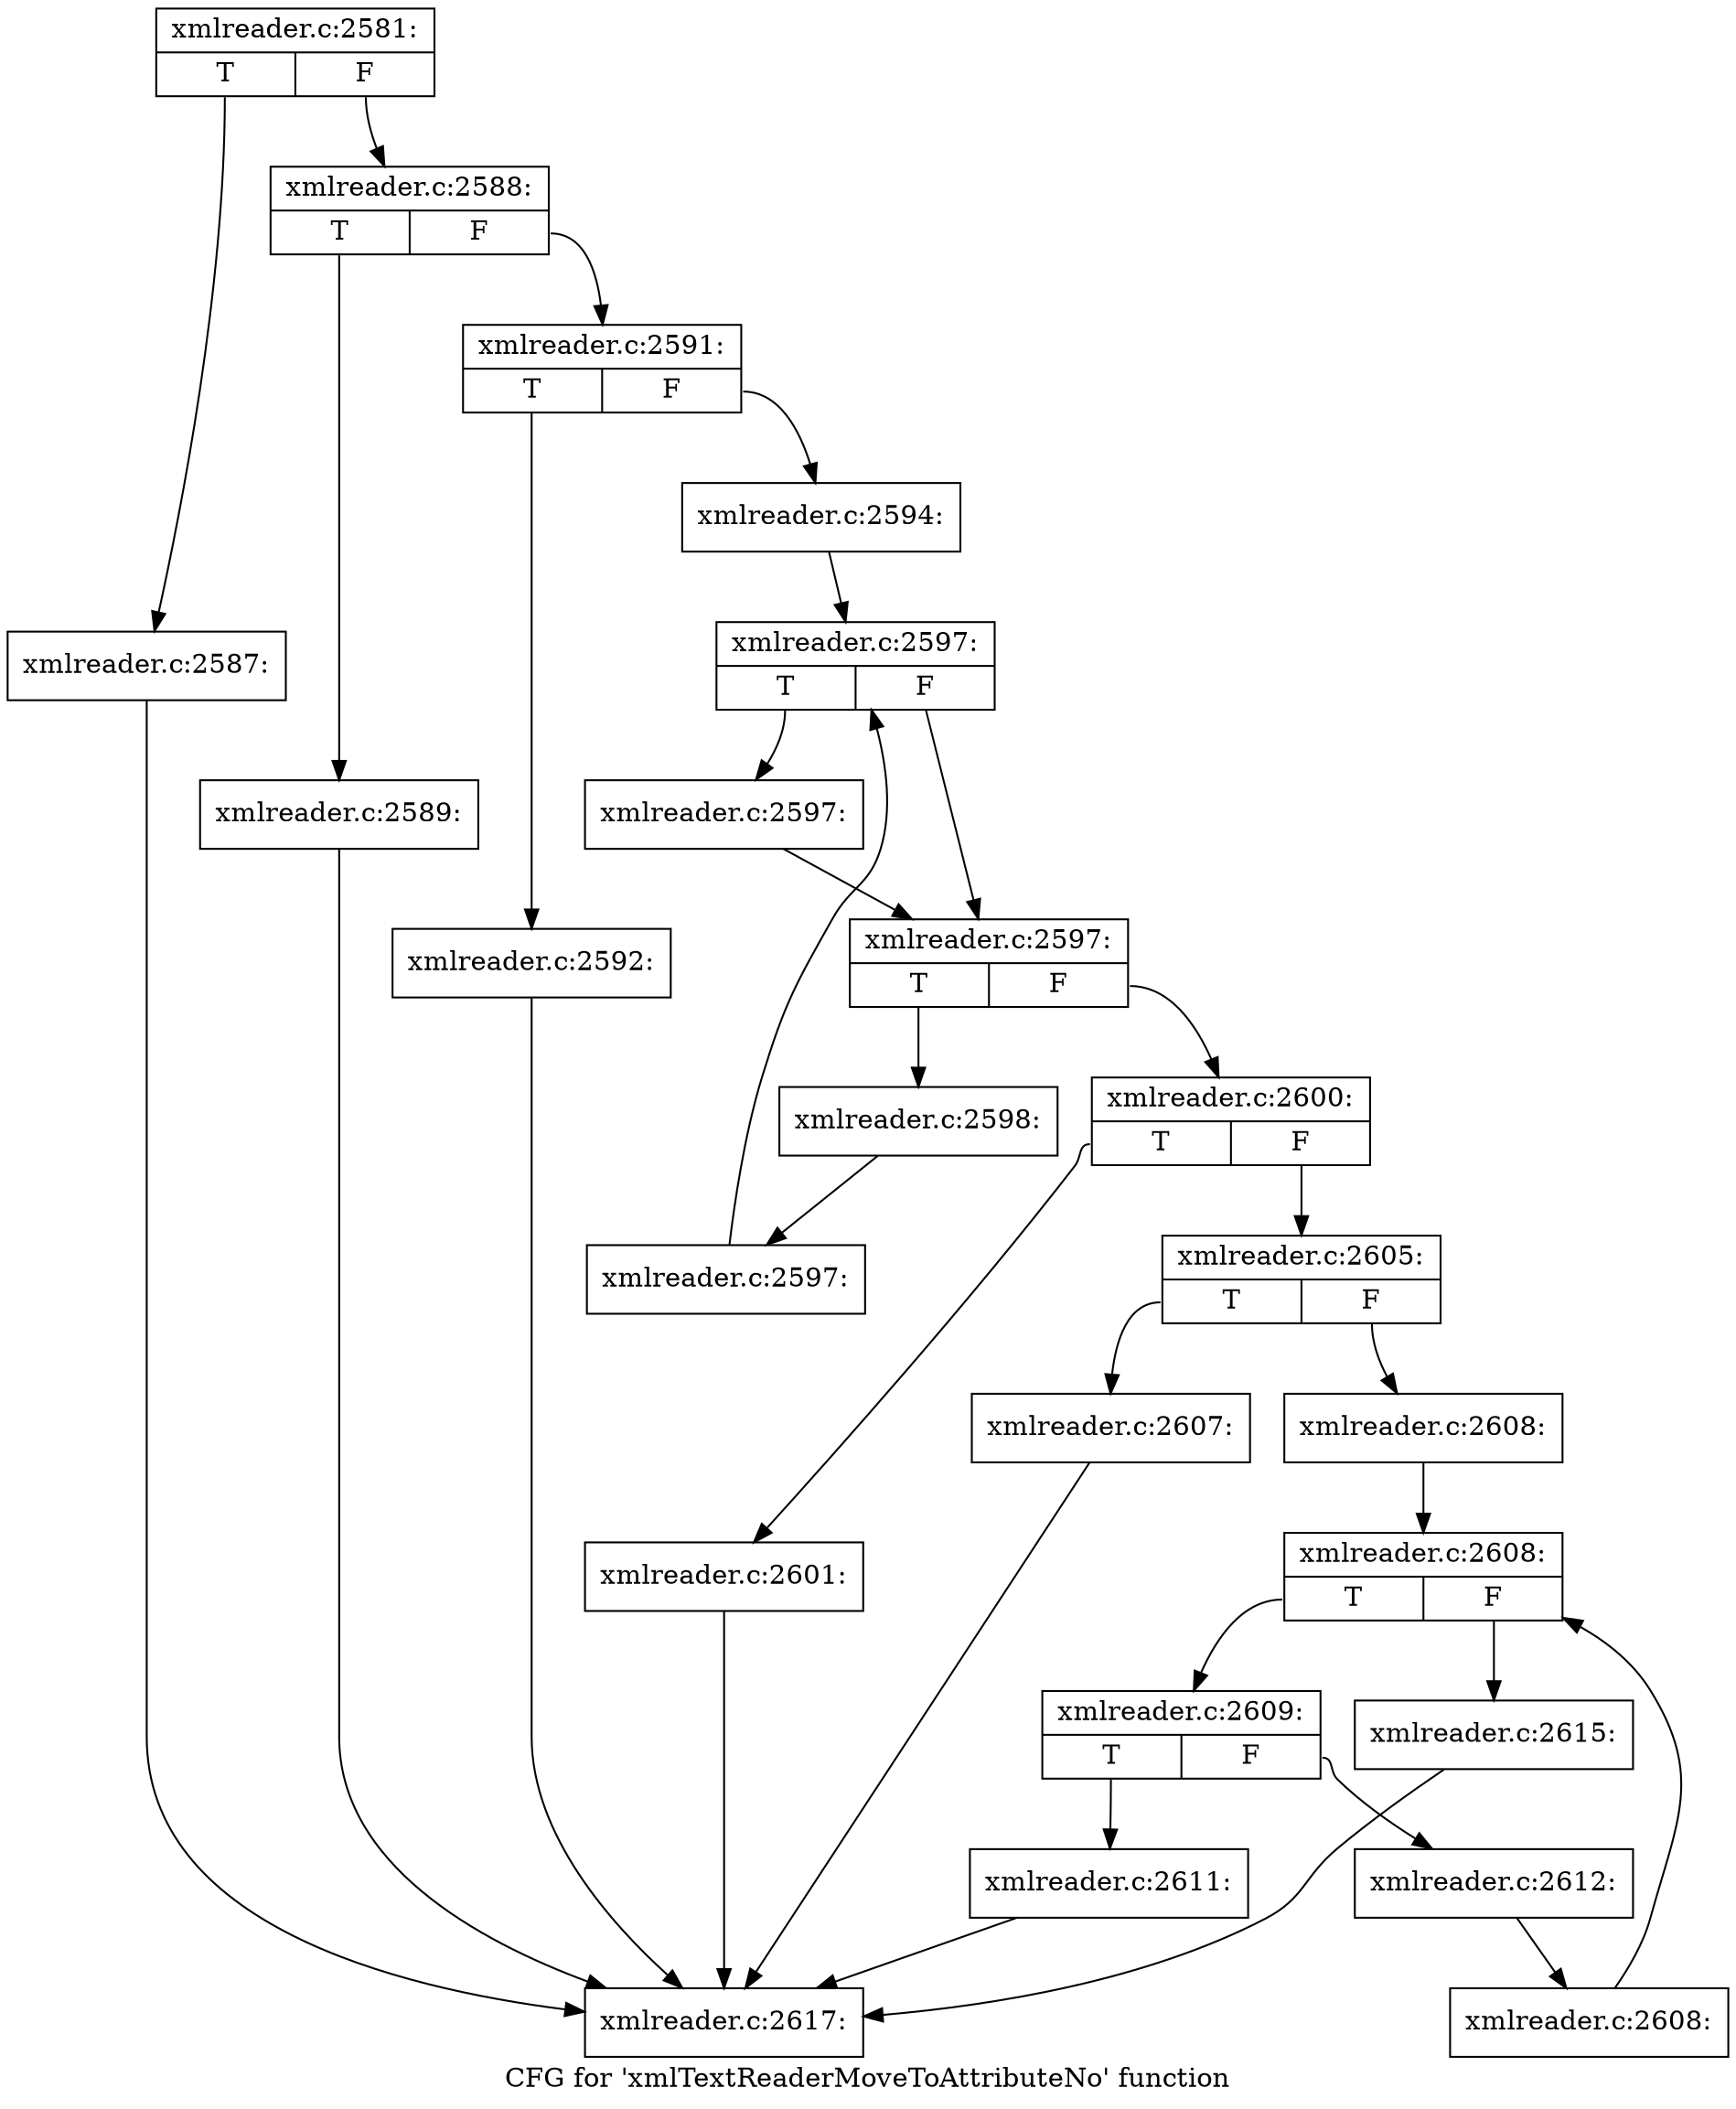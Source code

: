 digraph "CFG for 'xmlTextReaderMoveToAttributeNo' function" {
	label="CFG for 'xmlTextReaderMoveToAttributeNo' function";

	Node0x476bcd0 [shape=record,label="{xmlreader.c:2581:|{<s0>T|<s1>F}}"];
	Node0x476bcd0:s0 -> Node0x476ce20;
	Node0x476bcd0:s1 -> Node0x476ce70;
	Node0x476ce20 [shape=record,label="{xmlreader.c:2587:}"];
	Node0x476ce20 -> Node0x476bf50;
	Node0x476ce70 [shape=record,label="{xmlreader.c:2588:|{<s0>T|<s1>F}}"];
	Node0x476ce70:s0 -> Node0x476d330;
	Node0x476ce70:s1 -> Node0x476d380;
	Node0x476d330 [shape=record,label="{xmlreader.c:2589:}"];
	Node0x476d330 -> Node0x476bf50;
	Node0x476d380 [shape=record,label="{xmlreader.c:2591:|{<s0>T|<s1>F}}"];
	Node0x476d380:s0 -> Node0x476d970;
	Node0x476d380:s1 -> Node0x476d9c0;
	Node0x476d970 [shape=record,label="{xmlreader.c:2592:}"];
	Node0x476d970 -> Node0x476bf50;
	Node0x476d9c0 [shape=record,label="{xmlreader.c:2594:}"];
	Node0x476d9c0 -> Node0x476e820;
	Node0x476e820 [shape=record,label="{xmlreader.c:2597:|{<s0>T|<s1>F}}"];
	Node0x476e820:s0 -> Node0x476ebd0;
	Node0x476e820:s1 -> Node0x476eb80;
	Node0x476ebd0 [shape=record,label="{xmlreader.c:2597:}"];
	Node0x476ebd0 -> Node0x476eb80;
	Node0x476eb80 [shape=record,label="{xmlreader.c:2597:|{<s0>T|<s1>F}}"];
	Node0x476eb80:s0 -> Node0x476eb00;
	Node0x476eb80:s1 -> Node0x476e680;
	Node0x476eb00 [shape=record,label="{xmlreader.c:2598:}"];
	Node0x476eb00 -> Node0x476ea70;
	Node0x476ea70 [shape=record,label="{xmlreader.c:2597:}"];
	Node0x476ea70 -> Node0x476e820;
	Node0x476e680 [shape=record,label="{xmlreader.c:2600:|{<s0>T|<s1>F}}"];
	Node0x476e680:s0 -> Node0x476f780;
	Node0x476e680:s1 -> Node0x476f7d0;
	Node0x476f780 [shape=record,label="{xmlreader.c:2601:}"];
	Node0x476f780 -> Node0x476bf50;
	Node0x476f7d0 [shape=record,label="{xmlreader.c:2605:|{<s0>T|<s1>F}}"];
	Node0x476f7d0:s0 -> Node0x4770430;
	Node0x476f7d0:s1 -> Node0x4770480;
	Node0x4770430 [shape=record,label="{xmlreader.c:2607:}"];
	Node0x4770430 -> Node0x476bf50;
	Node0x4770480 [shape=record,label="{xmlreader.c:2608:}"];
	Node0x4770480 -> Node0x4770930;
	Node0x4770930 [shape=record,label="{xmlreader.c:2608:|{<s0>T|<s1>F}}"];
	Node0x4770930:s0 -> Node0x4770c10;
	Node0x4770930:s1 -> Node0x47708a0;
	Node0x4770c10 [shape=record,label="{xmlreader.c:2609:|{<s0>T|<s1>F}}"];
	Node0x4770c10:s0 -> Node0x4771170;
	Node0x4770c10:s1 -> Node0x47711c0;
	Node0x4771170 [shape=record,label="{xmlreader.c:2611:}"];
	Node0x4771170 -> Node0x476bf50;
	Node0x47711c0 [shape=record,label="{xmlreader.c:2612:}"];
	Node0x47711c0 -> Node0x4770b80;
	Node0x4770b80 [shape=record,label="{xmlreader.c:2608:}"];
	Node0x4770b80 -> Node0x4770930;
	Node0x47708a0 [shape=record,label="{xmlreader.c:2615:}"];
	Node0x47708a0 -> Node0x476bf50;
	Node0x476bf50 [shape=record,label="{xmlreader.c:2617:}"];
}

